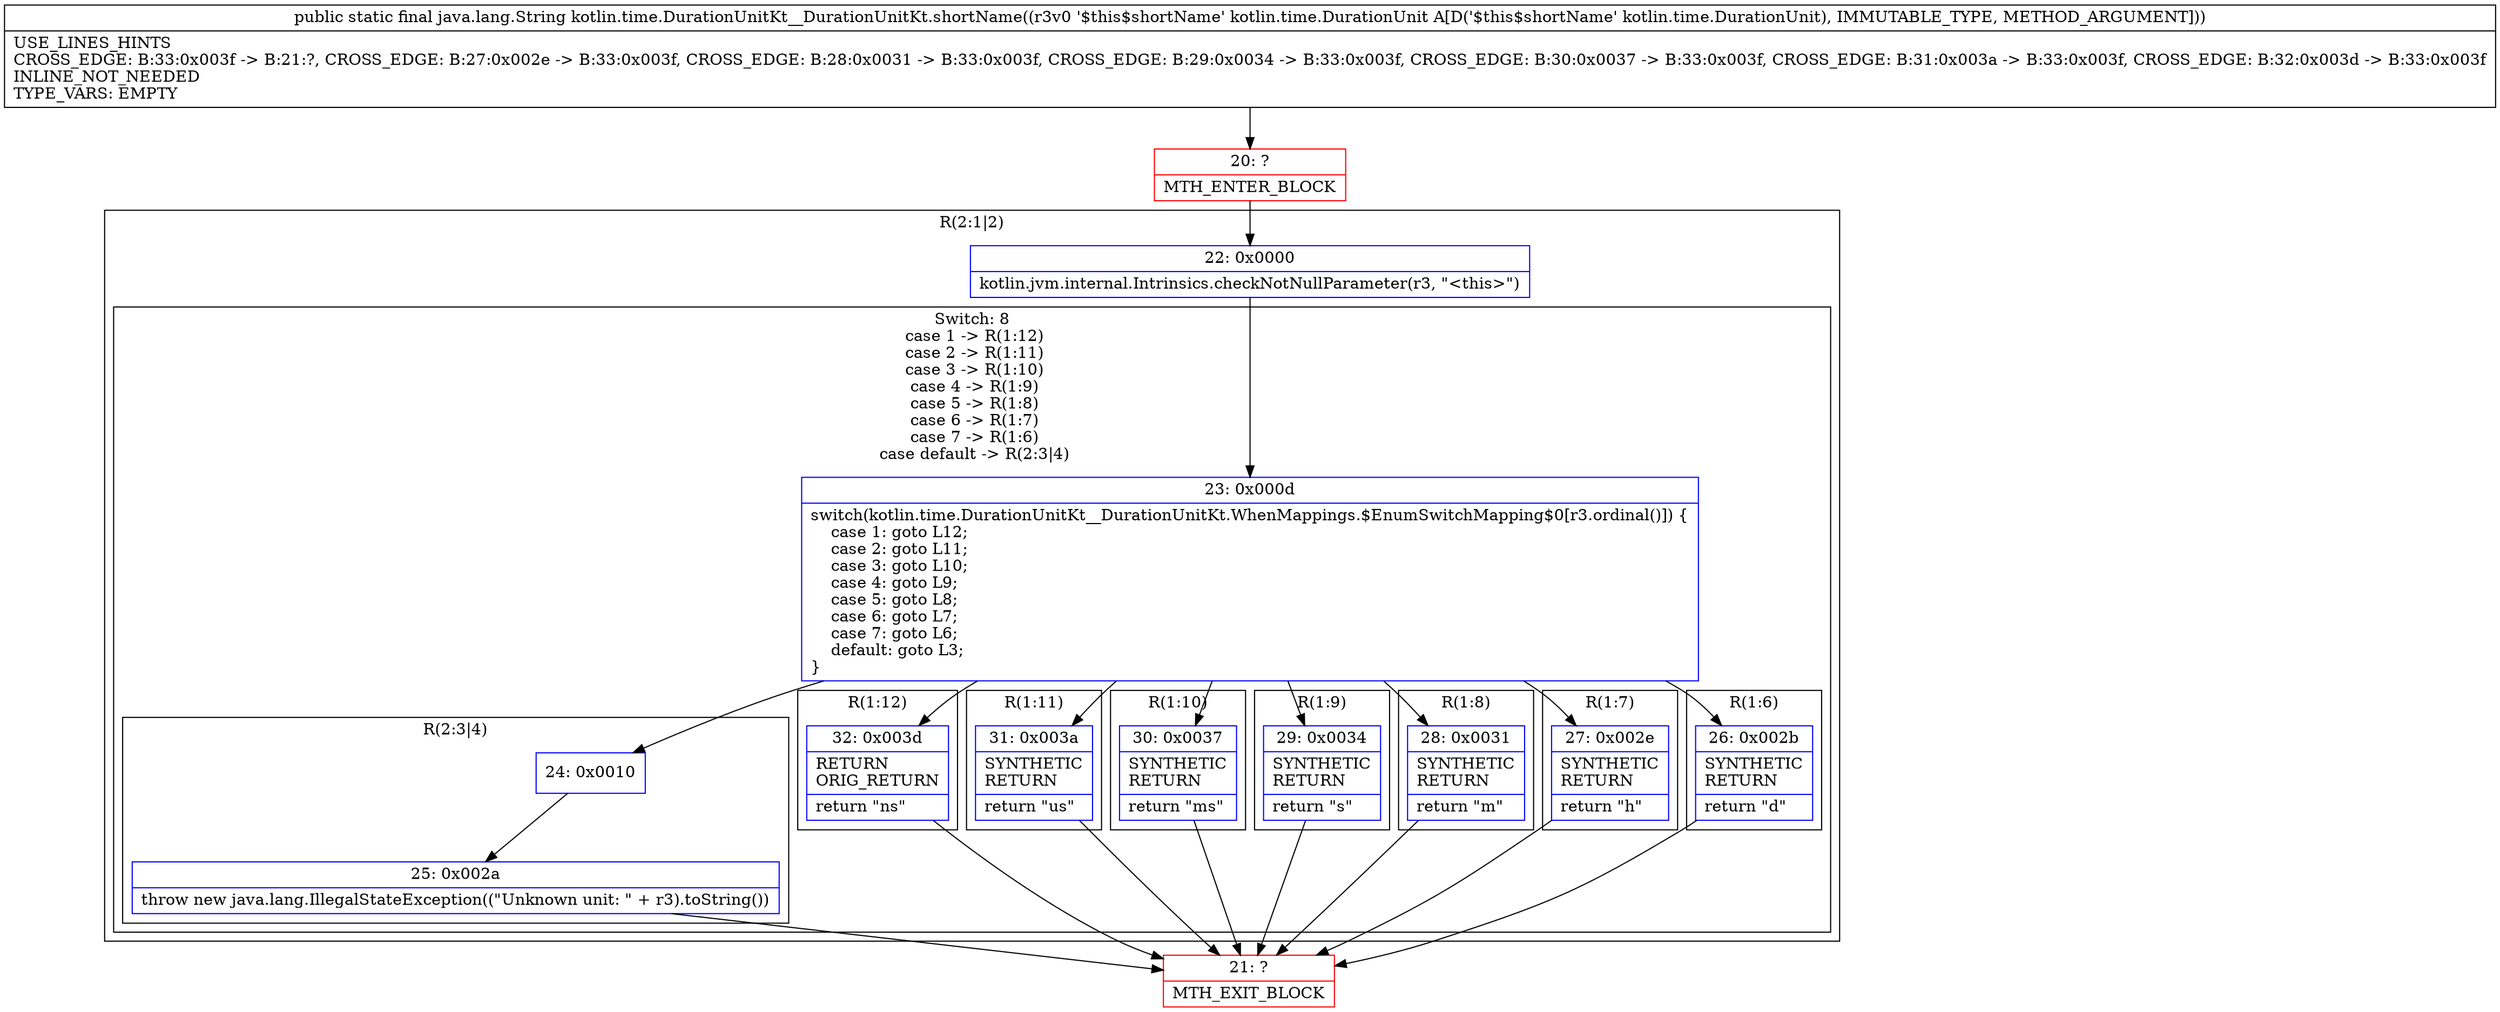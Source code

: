 digraph "CFG forkotlin.time.DurationUnitKt__DurationUnitKt.shortName(Lkotlin\/time\/DurationUnit;)Ljava\/lang\/String;" {
subgraph cluster_Region_1161925212 {
label = "R(2:1|2)";
node [shape=record,color=blue];
Node_22 [shape=record,label="{22\:\ 0x0000|kotlin.jvm.internal.Intrinsics.checkNotNullParameter(r3, \"\<this\>\")\l}"];
subgraph cluster_SwitchRegion_1420552875 {
label = "Switch: 8
 case 1 -> R(1:12)
 case 2 -> R(1:11)
 case 3 -> R(1:10)
 case 4 -> R(1:9)
 case 5 -> R(1:8)
 case 6 -> R(1:7)
 case 7 -> R(1:6)
 case default -> R(2:3|4)";
node [shape=record,color=blue];
Node_23 [shape=record,label="{23\:\ 0x000d|switch(kotlin.time.DurationUnitKt__DurationUnitKt.WhenMappings.$EnumSwitchMapping$0[r3.ordinal()]) \{\l    case 1: goto L12;\l    case 2: goto L11;\l    case 3: goto L10;\l    case 4: goto L9;\l    case 5: goto L8;\l    case 6: goto L7;\l    case 7: goto L6;\l    default: goto L3;\l\}\l}"];
subgraph cluster_Region_362600701 {
label = "R(1:12)";
node [shape=record,color=blue];
Node_32 [shape=record,label="{32\:\ 0x003d|RETURN\lORIG_RETURN\l|return \"ns\"\l}"];
}
subgraph cluster_Region_117656840 {
label = "R(1:11)";
node [shape=record,color=blue];
Node_31 [shape=record,label="{31\:\ 0x003a|SYNTHETIC\lRETURN\l|return \"us\"\l}"];
}
subgraph cluster_Region_1310325958 {
label = "R(1:10)";
node [shape=record,color=blue];
Node_30 [shape=record,label="{30\:\ 0x0037|SYNTHETIC\lRETURN\l|return \"ms\"\l}"];
}
subgraph cluster_Region_1164753180 {
label = "R(1:9)";
node [shape=record,color=blue];
Node_29 [shape=record,label="{29\:\ 0x0034|SYNTHETIC\lRETURN\l|return \"s\"\l}"];
}
subgraph cluster_Region_910477948 {
label = "R(1:8)";
node [shape=record,color=blue];
Node_28 [shape=record,label="{28\:\ 0x0031|SYNTHETIC\lRETURN\l|return \"m\"\l}"];
}
subgraph cluster_Region_733133489 {
label = "R(1:7)";
node [shape=record,color=blue];
Node_27 [shape=record,label="{27\:\ 0x002e|SYNTHETIC\lRETURN\l|return \"h\"\l}"];
}
subgraph cluster_Region_718048461 {
label = "R(1:6)";
node [shape=record,color=blue];
Node_26 [shape=record,label="{26\:\ 0x002b|SYNTHETIC\lRETURN\l|return \"d\"\l}"];
}
subgraph cluster_Region_180905169 {
label = "R(2:3|4)";
node [shape=record,color=blue];
Node_24 [shape=record,label="{24\:\ 0x0010}"];
Node_25 [shape=record,label="{25\:\ 0x002a|throw new java.lang.IllegalStateException((\"Unknown unit: \" + r3).toString())\l}"];
}
}
}
Node_20 [shape=record,color=red,label="{20\:\ ?|MTH_ENTER_BLOCK\l}"];
Node_21 [shape=record,color=red,label="{21\:\ ?|MTH_EXIT_BLOCK\l}"];
MethodNode[shape=record,label="{public static final java.lang.String kotlin.time.DurationUnitKt__DurationUnitKt.shortName((r3v0 '$this$shortName' kotlin.time.DurationUnit A[D('$this$shortName' kotlin.time.DurationUnit), IMMUTABLE_TYPE, METHOD_ARGUMENT]))  | USE_LINES_HINTS\lCROSS_EDGE: B:33:0x003f \-\> B:21:?, CROSS_EDGE: B:27:0x002e \-\> B:33:0x003f, CROSS_EDGE: B:28:0x0031 \-\> B:33:0x003f, CROSS_EDGE: B:29:0x0034 \-\> B:33:0x003f, CROSS_EDGE: B:30:0x0037 \-\> B:33:0x003f, CROSS_EDGE: B:31:0x003a \-\> B:33:0x003f, CROSS_EDGE: B:32:0x003d \-\> B:33:0x003f\lINLINE_NOT_NEEDED\lTYPE_VARS: EMPTY\l}"];
MethodNode -> Node_20;Node_22 -> Node_23;
Node_23 -> Node_24;
Node_23 -> Node_26;
Node_23 -> Node_27;
Node_23 -> Node_28;
Node_23 -> Node_29;
Node_23 -> Node_30;
Node_23 -> Node_31;
Node_23 -> Node_32;
Node_32 -> Node_21;
Node_31 -> Node_21;
Node_30 -> Node_21;
Node_29 -> Node_21;
Node_28 -> Node_21;
Node_27 -> Node_21;
Node_26 -> Node_21;
Node_24 -> Node_25;
Node_25 -> Node_21;
Node_20 -> Node_22;
}

